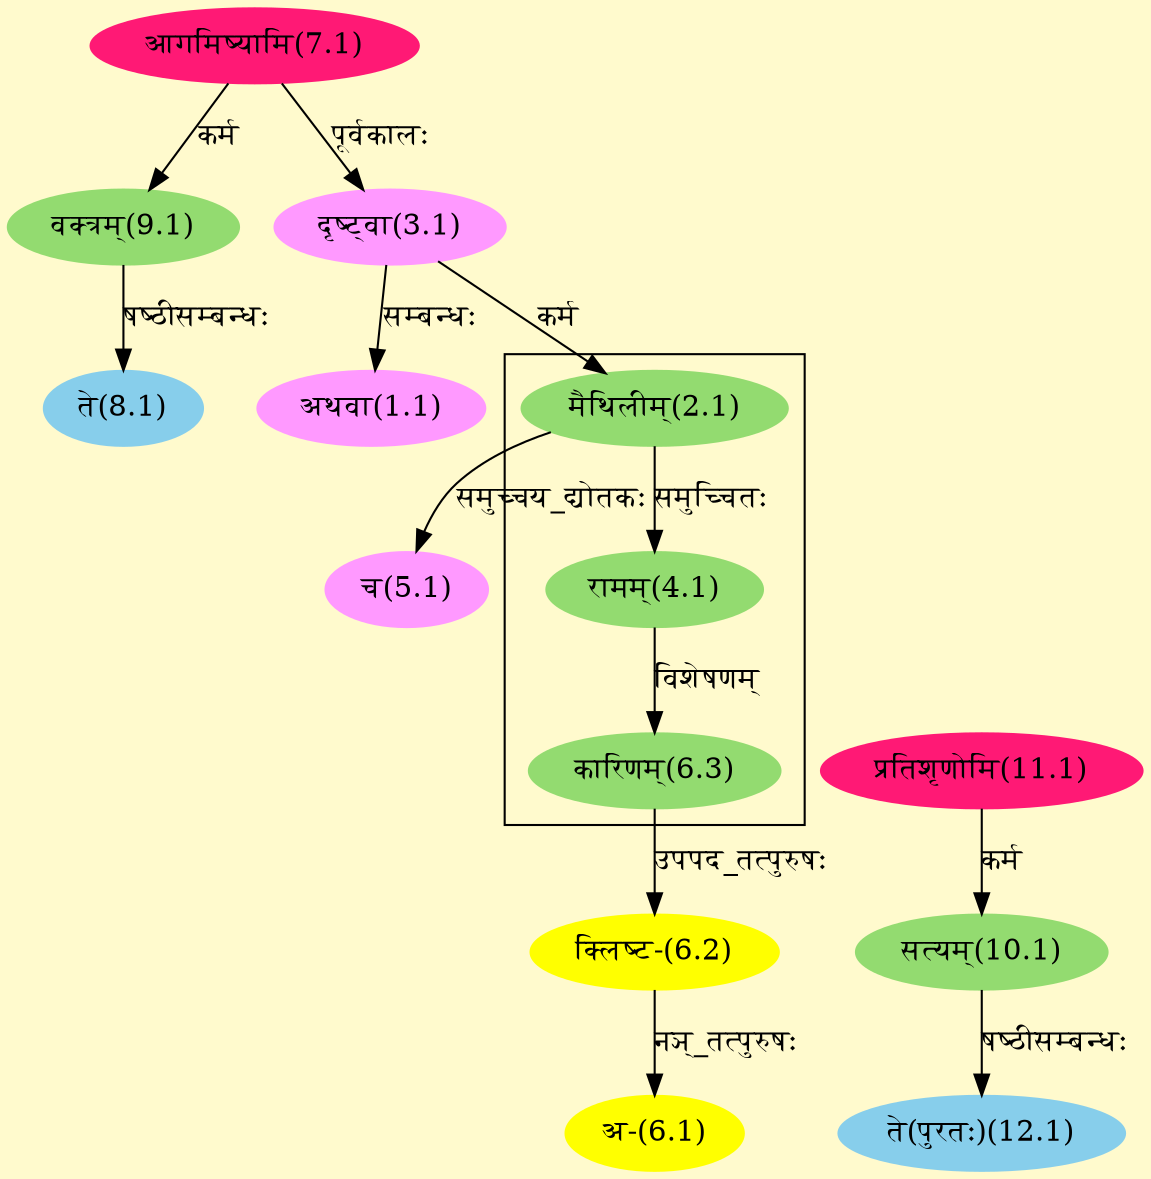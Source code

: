 digraph G{
rankdir=BT;
 compound=true;
 bgcolor="lemonchiffon1";

subgraph cluster_1{
Node4_1 [style=filled, color="#93DB70" label = "रामम्(4.1)"]
Node2_1 [style=filled, color="#93DB70" label = "मैथिलीम्(2.1)"]
Node6_3 [style=filled, color="#93DB70" label = "कारिणम्(6.3)"]

}
Node1_1 [style=filled, color="#FF99FF" label = "अथवा(1.1)"]
Node3_1 [style=filled, color="#FF99FF" label = "दृष्ट्वा(3.1)"]
Node2_1 [style=filled, color="#93DB70" label = "मैथिलीम्(2.1)"]
Node7_1 [style=filled, color="#FF1975" label = "आगमिष्यामि(7.1)"]
Node5_1 [style=filled, color="#FF99FF" label = "च(5.1)"]
Node6_1 [style=filled, color="#FFFF00" label = "अ-(6.1)"]
Node6_2 [style=filled, color="#FFFF00" label = "क्लिष्ट-(6.2)"]
Node6_3 [style=filled, color="#93DB70" label = "कारिणम्(6.3)"]
Node [style=filled, color="" label = "()"]
Node8_1 [style=filled, color="#87CEEB" label = "ते(8.1)"]
Node9_1 [style=filled, color="#93DB70" label = "वक्त्रम्(9.1)"]
Node10_1 [style=filled, color="#93DB70" label = "सत्यम्(10.1)"]
Node11_1 [style=filled, color="#FF1975" label = "प्रतिशृणोमि(11.1)"]
Node12_1 [style=filled, color="#87CEEB" label = "ते(पुरतः)(12.1)"]
/* Start of Relations section */

Node1_1 -> Node3_1 [  label="सम्बन्धः"  dir="back" ]
Node2_1 -> Node3_1 [  label="कर्म"  dir="back" ]
Node3_1 -> Node7_1 [  label="पूर्वकालः"  dir="back" ]
Node4_1 -> Node2_1 [  label="समुच्चितः"  dir="back" ]
Node5_1 -> Node2_1 [  label="समुच्चय_द्योतकः"  dir="back" ]
Node6_1 -> Node6_2 [  label="नञ्_तत्पुरुषः"  dir="back" ]
Node6_2 -> Node6_3 [  label="उपपद_तत्पुरुषः"  dir="back" ]
Node6_3 -> Node4_1 [  label="विशेषणम्"  dir="back" ]
Node8_1 -> Node9_1 [  label="षष्ठीसम्बन्धः"  dir="back" ]
Node9_1 -> Node7_1 [  label="कर्म"  dir="back" ]
Node10_1 -> Node11_1 [  label="कर्म"  dir="back" ]
Node12_1 -> Node10_1 [  label="षष्ठीसम्बन्धः"  dir="back" ]
}
